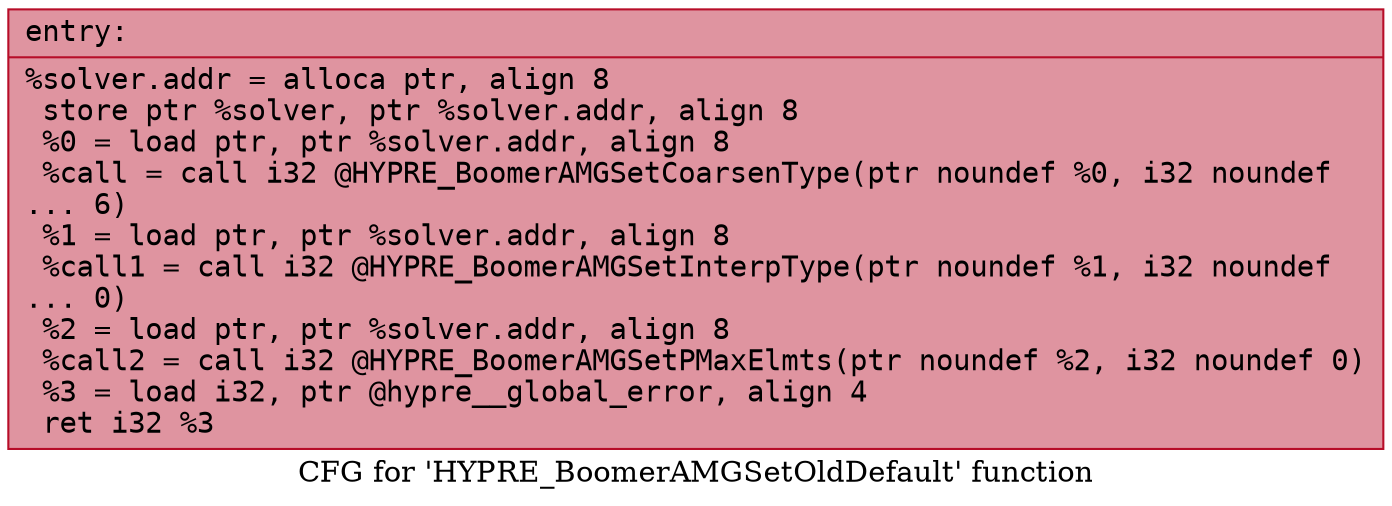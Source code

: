 digraph "CFG for 'HYPRE_BoomerAMGSetOldDefault' function" {
	label="CFG for 'HYPRE_BoomerAMGSetOldDefault' function";

	Node0x55f5a9a5e800 [shape=record,color="#b70d28ff", style=filled, fillcolor="#b70d2870" fontname="Courier",label="{entry:\l|  %solver.addr = alloca ptr, align 8\l  store ptr %solver, ptr %solver.addr, align 8\l  %0 = load ptr, ptr %solver.addr, align 8\l  %call = call i32 @HYPRE_BoomerAMGSetCoarsenType(ptr noundef %0, i32 noundef\l... 6)\l  %1 = load ptr, ptr %solver.addr, align 8\l  %call1 = call i32 @HYPRE_BoomerAMGSetInterpType(ptr noundef %1, i32 noundef\l... 0)\l  %2 = load ptr, ptr %solver.addr, align 8\l  %call2 = call i32 @HYPRE_BoomerAMGSetPMaxElmts(ptr noundef %2, i32 noundef 0)\l  %3 = load i32, ptr @hypre__global_error, align 4\l  ret i32 %3\l}"];
}
